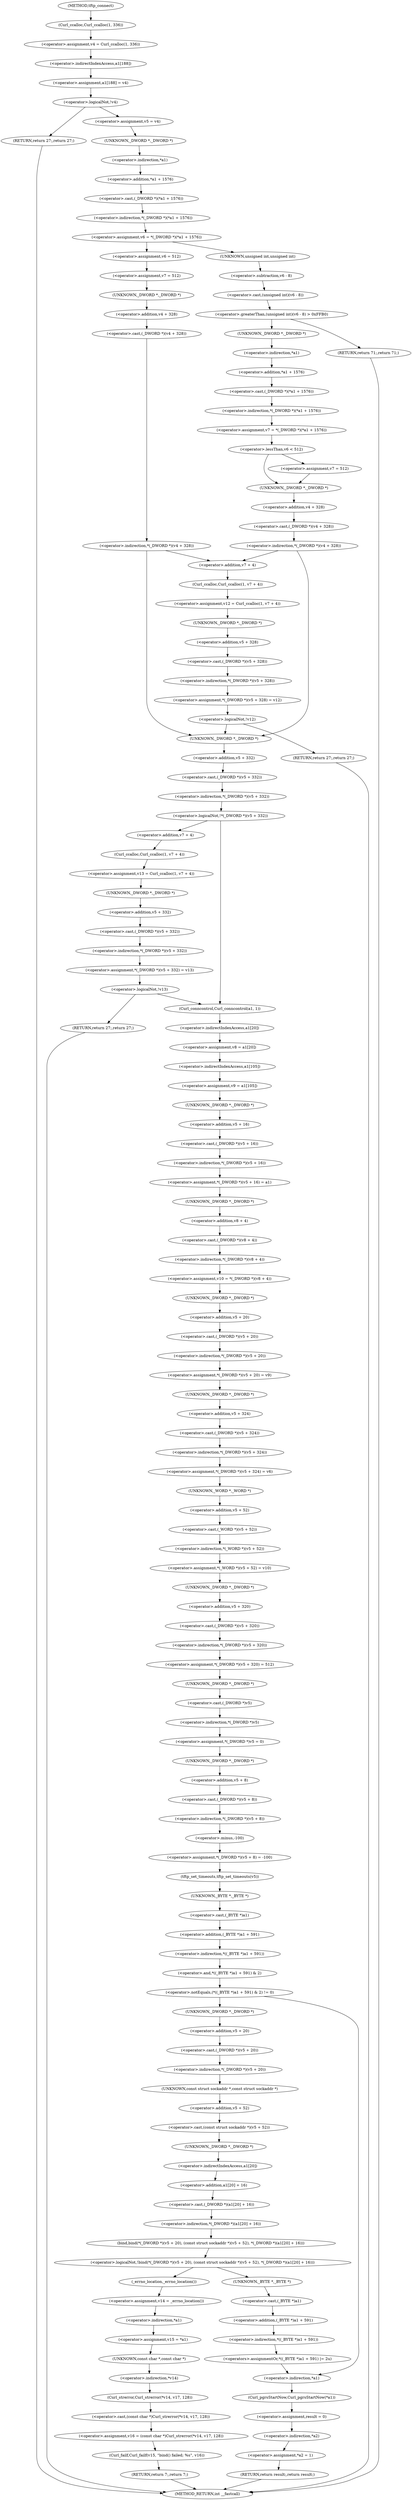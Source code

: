 digraph tftp_connect {  
"1000133" [label = "(<operator>.assignment,v4 = Curl_ccalloc(1, 336))" ]
"1000135" [label = "(Curl_ccalloc,Curl_ccalloc(1, 336))" ]
"1000138" [label = "(<operator>.assignment,a1[188] = v4)" ]
"1000139" [label = "(<operator>.indirectIndexAccess,a1[188])" ]
"1000144" [label = "(<operator>.logicalNot,!v4)" ]
"1000146" [label = "(RETURN,return 27;,return 27;)" ]
"1000148" [label = "(<operator>.assignment,v5 = v4)" ]
"1000151" [label = "(<operator>.assignment,v6 = *(_DWORD *)(*a1 + 1576))" ]
"1000153" [label = "(<operator>.indirection,*(_DWORD *)(*a1 + 1576))" ]
"1000154" [label = "(<operator>.cast,(_DWORD *)(*a1 + 1576))" ]
"1000155" [label = "(UNKNOWN,_DWORD *,_DWORD *)" ]
"1000156" [label = "(<operator>.addition,*a1 + 1576)" ]
"1000157" [label = "(<operator>.indirection,*a1)" ]
"1000164" [label = "(<operator>.greaterThan,(unsigned int)(v6 - 8) > 0xFFB0)" ]
"1000165" [label = "(<operator>.cast,(unsigned int)(v6 - 8))" ]
"1000166" [label = "(UNKNOWN,unsigned int,unsigned int)" ]
"1000167" [label = "(<operator>.subtraction,v6 - 8)" ]
"1000171" [label = "(RETURN,return 71;,return 71;)" ]
"1000173" [label = "(<operator>.assignment,v7 = *(_DWORD *)(*a1 + 1576))" ]
"1000175" [label = "(<operator>.indirection,*(_DWORD *)(*a1 + 1576))" ]
"1000176" [label = "(<operator>.cast,(_DWORD *)(*a1 + 1576))" ]
"1000177" [label = "(UNKNOWN,_DWORD *,_DWORD *)" ]
"1000178" [label = "(<operator>.addition,*a1 + 1576)" ]
"1000179" [label = "(<operator>.indirection,*a1)" ]
"1000183" [label = "(<operator>.lessThan,v6 < 512)" ]
"1000186" [label = "(<operator>.assignment,v7 = 512)" ]
"1000190" [label = "(<operator>.indirection,*(_DWORD *)(v4 + 328))" ]
"1000191" [label = "(<operator>.cast,(_DWORD *)(v4 + 328))" ]
"1000192" [label = "(UNKNOWN,_DWORD *,_DWORD *)" ]
"1000193" [label = "(<operator>.addition,v4 + 328)" ]
"1000199" [label = "(<operator>.assignment,v6 = 512)" ]
"1000202" [label = "(<operator>.assignment,v7 = 512)" ]
"1000206" [label = "(<operator>.indirection,*(_DWORD *)(v4 + 328))" ]
"1000207" [label = "(<operator>.cast,(_DWORD *)(v4 + 328))" ]
"1000208" [label = "(UNKNOWN,_DWORD *,_DWORD *)" ]
"1000209" [label = "(<operator>.addition,v4 + 328)" ]
"1000213" [label = "(<operator>.assignment,v12 = Curl_ccalloc(1, v7 + 4))" ]
"1000215" [label = "(Curl_ccalloc,Curl_ccalloc(1, v7 + 4))" ]
"1000217" [label = "(<operator>.addition,v7 + 4)" ]
"1000220" [label = "(<operator>.assignment,*(_DWORD *)(v5 + 328) = v12)" ]
"1000221" [label = "(<operator>.indirection,*(_DWORD *)(v5 + 328))" ]
"1000222" [label = "(<operator>.cast,(_DWORD *)(v5 + 328))" ]
"1000223" [label = "(UNKNOWN,_DWORD *,_DWORD *)" ]
"1000224" [label = "(<operator>.addition,v5 + 328)" ]
"1000229" [label = "(<operator>.logicalNot,!v12)" ]
"1000231" [label = "(RETURN,return 27;,return 27;)" ]
"1000235" [label = "(<operator>.logicalNot,!*(_DWORD *)(v5 + 332))" ]
"1000236" [label = "(<operator>.indirection,*(_DWORD *)(v5 + 332))" ]
"1000237" [label = "(<operator>.cast,(_DWORD *)(v5 + 332))" ]
"1000238" [label = "(UNKNOWN,_DWORD *,_DWORD *)" ]
"1000239" [label = "(<operator>.addition,v5 + 332)" ]
"1000243" [label = "(<operator>.assignment,v13 = Curl_ccalloc(1, v7 + 4))" ]
"1000245" [label = "(Curl_ccalloc,Curl_ccalloc(1, v7 + 4))" ]
"1000247" [label = "(<operator>.addition,v7 + 4)" ]
"1000250" [label = "(<operator>.assignment,*(_DWORD *)(v5 + 332) = v13)" ]
"1000251" [label = "(<operator>.indirection,*(_DWORD *)(v5 + 332))" ]
"1000252" [label = "(<operator>.cast,(_DWORD *)(v5 + 332))" ]
"1000253" [label = "(UNKNOWN,_DWORD *,_DWORD *)" ]
"1000254" [label = "(<operator>.addition,v5 + 332)" ]
"1000259" [label = "(<operator>.logicalNot,!v13)" ]
"1000261" [label = "(RETURN,return 27;,return 27;)" ]
"1000263" [label = "(Curl_conncontrol,Curl_conncontrol(a1, 1))" ]
"1000266" [label = "(<operator>.assignment,v8 = a1[20])" ]
"1000268" [label = "(<operator>.indirectIndexAccess,a1[20])" ]
"1000271" [label = "(<operator>.assignment,v9 = a1[105])" ]
"1000273" [label = "(<operator>.indirectIndexAccess,a1[105])" ]
"1000276" [label = "(<operator>.assignment,*(_DWORD *)(v5 + 16) = a1)" ]
"1000277" [label = "(<operator>.indirection,*(_DWORD *)(v5 + 16))" ]
"1000278" [label = "(<operator>.cast,(_DWORD *)(v5 + 16))" ]
"1000279" [label = "(UNKNOWN,_DWORD *,_DWORD *)" ]
"1000280" [label = "(<operator>.addition,v5 + 16)" ]
"1000284" [label = "(<operator>.assignment,v10 = *(_DWORD *)(v8 + 4))" ]
"1000286" [label = "(<operator>.indirection,*(_DWORD *)(v8 + 4))" ]
"1000287" [label = "(<operator>.cast,(_DWORD *)(v8 + 4))" ]
"1000288" [label = "(UNKNOWN,_DWORD *,_DWORD *)" ]
"1000289" [label = "(<operator>.addition,v8 + 4)" ]
"1000292" [label = "(<operator>.assignment,*(_DWORD *)(v5 + 20) = v9)" ]
"1000293" [label = "(<operator>.indirection,*(_DWORD *)(v5 + 20))" ]
"1000294" [label = "(<operator>.cast,(_DWORD *)(v5 + 20))" ]
"1000295" [label = "(UNKNOWN,_DWORD *,_DWORD *)" ]
"1000296" [label = "(<operator>.addition,v5 + 20)" ]
"1000300" [label = "(<operator>.assignment,*(_DWORD *)(v5 + 324) = v6)" ]
"1000301" [label = "(<operator>.indirection,*(_DWORD *)(v5 + 324))" ]
"1000302" [label = "(<operator>.cast,(_DWORD *)(v5 + 324))" ]
"1000303" [label = "(UNKNOWN,_DWORD *,_DWORD *)" ]
"1000304" [label = "(<operator>.addition,v5 + 324)" ]
"1000308" [label = "(<operator>.assignment,*(_WORD *)(v5 + 52) = v10)" ]
"1000309" [label = "(<operator>.indirection,*(_WORD *)(v5 + 52))" ]
"1000310" [label = "(<operator>.cast,(_WORD *)(v5 + 52))" ]
"1000311" [label = "(UNKNOWN,_WORD *,_WORD *)" ]
"1000312" [label = "(<operator>.addition,v5 + 52)" ]
"1000316" [label = "(<operator>.assignment,*(_DWORD *)(v5 + 320) = 512)" ]
"1000317" [label = "(<operator>.indirection,*(_DWORD *)(v5 + 320))" ]
"1000318" [label = "(<operator>.cast,(_DWORD *)(v5 + 320))" ]
"1000319" [label = "(UNKNOWN,_DWORD *,_DWORD *)" ]
"1000320" [label = "(<operator>.addition,v5 + 320)" ]
"1000324" [label = "(<operator>.assignment,*(_DWORD *)v5 = 0)" ]
"1000325" [label = "(<operator>.indirection,*(_DWORD *)v5)" ]
"1000326" [label = "(<operator>.cast,(_DWORD *)v5)" ]
"1000327" [label = "(UNKNOWN,_DWORD *,_DWORD *)" ]
"1000330" [label = "(<operator>.assignment,*(_DWORD *)(v5 + 8) = -100)" ]
"1000331" [label = "(<operator>.indirection,*(_DWORD *)(v5 + 8))" ]
"1000332" [label = "(<operator>.cast,(_DWORD *)(v5 + 8))" ]
"1000333" [label = "(UNKNOWN,_DWORD *,_DWORD *)" ]
"1000334" [label = "(<operator>.addition,v5 + 8)" ]
"1000337" [label = "(<operator>.minus,-100)" ]
"1000339" [label = "(tftp_set_timeouts,tftp_set_timeouts(v5))" ]
"1000342" [label = "(<operator>.notEquals,(*((_BYTE *)a1 + 591) & 2) != 0)" ]
"1000343" [label = "(<operator>.and,*((_BYTE *)a1 + 591) & 2)" ]
"1000344" [label = "(<operator>.indirection,*((_BYTE *)a1 + 591))" ]
"1000345" [label = "(<operator>.addition,(_BYTE *)a1 + 591)" ]
"1000346" [label = "(<operator>.cast,(_BYTE *)a1)" ]
"1000347" [label = "(UNKNOWN,_BYTE *,_BYTE *)" ]
"1000354" [label = "(Curl_pgrsStartNow,Curl_pgrsStartNow(*a1))" ]
"1000355" [label = "(<operator>.indirection,*a1)" ]
"1000357" [label = "(<operator>.assignment,result = 0)" ]
"1000360" [label = "(<operator>.assignment,*a2 = 1)" ]
"1000361" [label = "(<operator>.indirection,*a2)" ]
"1000364" [label = "(RETURN,return result;,return result;)" ]
"1000367" [label = "(<operator>.logicalNot,!bind(*(_DWORD *)(v5 + 20), (const struct sockaddr *)(v5 + 52), *(_DWORD *)(a1[20] + 16)))" ]
"1000368" [label = "(bind,bind(*(_DWORD *)(v5 + 20), (const struct sockaddr *)(v5 + 52), *(_DWORD *)(a1[20] + 16)))" ]
"1000369" [label = "(<operator>.indirection,*(_DWORD *)(v5 + 20))" ]
"1000370" [label = "(<operator>.cast,(_DWORD *)(v5 + 20))" ]
"1000371" [label = "(UNKNOWN,_DWORD *,_DWORD *)" ]
"1000372" [label = "(<operator>.addition,v5 + 20)" ]
"1000375" [label = "(<operator>.cast,(const struct sockaddr *)(v5 + 52))" ]
"1000376" [label = "(UNKNOWN,const struct sockaddr *,const struct sockaddr *)" ]
"1000377" [label = "(<operator>.addition,v5 + 52)" ]
"1000380" [label = "(<operator>.indirection,*(_DWORD *)(a1[20] + 16))" ]
"1000381" [label = "(<operator>.cast,(_DWORD *)(a1[20] + 16))" ]
"1000382" [label = "(UNKNOWN,_DWORD *,_DWORD *)" ]
"1000383" [label = "(<operator>.addition,a1[20] + 16)" ]
"1000384" [label = "(<operator>.indirectIndexAccess,a1[20])" ]
"1000389" [label = "(<operators>.assignmentOr,*((_BYTE *)a1 + 591) |= 2u)" ]
"1000390" [label = "(<operator>.indirection,*((_BYTE *)a1 + 591))" ]
"1000391" [label = "(<operator>.addition,(_BYTE *)a1 + 591)" ]
"1000392" [label = "(<operator>.cast,(_BYTE *)a1)" ]
"1000393" [label = "(UNKNOWN,_BYTE *,_BYTE *)" ]
"1000398" [label = "(<operator>.assignment,v14 = _errno_location())" ]
"1000400" [label = "(_errno_location,_errno_location())" ]
"1000401" [label = "(<operator>.assignment,v15 = *a1)" ]
"1000403" [label = "(<operator>.indirection,*a1)" ]
"1000405" [label = "(<operator>.assignment,v16 = (const char *)Curl_strerror(*v14, v17, 128))" ]
"1000407" [label = "(<operator>.cast,(const char *)Curl_strerror(*v14, v17, 128))" ]
"1000408" [label = "(UNKNOWN,const char *,const char *)" ]
"1000409" [label = "(Curl_strerror,Curl_strerror(*v14, v17, 128))" ]
"1000410" [label = "(<operator>.indirection,*v14)" ]
"1000414" [label = "(Curl_failf,Curl_failf(v15, \"bind() failed; %s\", v16))" ]
"1000418" [label = "(RETURN,return 7;,return 7;)" ]
"1000115" [label = "(METHOD,tftp_connect)" ]
"1000420" [label = "(METHOD_RETURN,int __fastcall)" ]
  "1000133" -> "1000139" 
  "1000135" -> "1000133" 
  "1000138" -> "1000144" 
  "1000139" -> "1000138" 
  "1000144" -> "1000146" 
  "1000144" -> "1000148" 
  "1000146" -> "1000420" 
  "1000148" -> "1000155" 
  "1000151" -> "1000166" 
  "1000151" -> "1000199" 
  "1000153" -> "1000151" 
  "1000154" -> "1000153" 
  "1000155" -> "1000157" 
  "1000156" -> "1000154" 
  "1000157" -> "1000156" 
  "1000164" -> "1000171" 
  "1000164" -> "1000177" 
  "1000165" -> "1000164" 
  "1000166" -> "1000167" 
  "1000167" -> "1000165" 
  "1000171" -> "1000420" 
  "1000173" -> "1000183" 
  "1000175" -> "1000173" 
  "1000176" -> "1000175" 
  "1000177" -> "1000179" 
  "1000178" -> "1000176" 
  "1000179" -> "1000178" 
  "1000183" -> "1000192" 
  "1000183" -> "1000186" 
  "1000186" -> "1000192" 
  "1000190" -> "1000238" 
  "1000190" -> "1000217" 
  "1000191" -> "1000190" 
  "1000192" -> "1000193" 
  "1000193" -> "1000191" 
  "1000199" -> "1000202" 
  "1000202" -> "1000208" 
  "1000206" -> "1000238" 
  "1000206" -> "1000217" 
  "1000207" -> "1000206" 
  "1000208" -> "1000209" 
  "1000209" -> "1000207" 
  "1000213" -> "1000223" 
  "1000215" -> "1000213" 
  "1000217" -> "1000215" 
  "1000220" -> "1000229" 
  "1000221" -> "1000220" 
  "1000222" -> "1000221" 
  "1000223" -> "1000224" 
  "1000224" -> "1000222" 
  "1000229" -> "1000231" 
  "1000229" -> "1000238" 
  "1000231" -> "1000420" 
  "1000235" -> "1000247" 
  "1000235" -> "1000263" 
  "1000236" -> "1000235" 
  "1000237" -> "1000236" 
  "1000238" -> "1000239" 
  "1000239" -> "1000237" 
  "1000243" -> "1000253" 
  "1000245" -> "1000243" 
  "1000247" -> "1000245" 
  "1000250" -> "1000259" 
  "1000251" -> "1000250" 
  "1000252" -> "1000251" 
  "1000253" -> "1000254" 
  "1000254" -> "1000252" 
  "1000259" -> "1000261" 
  "1000259" -> "1000263" 
  "1000261" -> "1000420" 
  "1000263" -> "1000268" 
  "1000266" -> "1000273" 
  "1000268" -> "1000266" 
  "1000271" -> "1000279" 
  "1000273" -> "1000271" 
  "1000276" -> "1000288" 
  "1000277" -> "1000276" 
  "1000278" -> "1000277" 
  "1000279" -> "1000280" 
  "1000280" -> "1000278" 
  "1000284" -> "1000295" 
  "1000286" -> "1000284" 
  "1000287" -> "1000286" 
  "1000288" -> "1000289" 
  "1000289" -> "1000287" 
  "1000292" -> "1000303" 
  "1000293" -> "1000292" 
  "1000294" -> "1000293" 
  "1000295" -> "1000296" 
  "1000296" -> "1000294" 
  "1000300" -> "1000311" 
  "1000301" -> "1000300" 
  "1000302" -> "1000301" 
  "1000303" -> "1000304" 
  "1000304" -> "1000302" 
  "1000308" -> "1000319" 
  "1000309" -> "1000308" 
  "1000310" -> "1000309" 
  "1000311" -> "1000312" 
  "1000312" -> "1000310" 
  "1000316" -> "1000327" 
  "1000317" -> "1000316" 
  "1000318" -> "1000317" 
  "1000319" -> "1000320" 
  "1000320" -> "1000318" 
  "1000324" -> "1000333" 
  "1000325" -> "1000324" 
  "1000326" -> "1000325" 
  "1000327" -> "1000326" 
  "1000330" -> "1000339" 
  "1000331" -> "1000337" 
  "1000332" -> "1000331" 
  "1000333" -> "1000334" 
  "1000334" -> "1000332" 
  "1000337" -> "1000330" 
  "1000339" -> "1000347" 
  "1000342" -> "1000371" 
  "1000342" -> "1000355" 
  "1000343" -> "1000342" 
  "1000344" -> "1000343" 
  "1000345" -> "1000344" 
  "1000346" -> "1000345" 
  "1000347" -> "1000346" 
  "1000354" -> "1000357" 
  "1000355" -> "1000354" 
  "1000357" -> "1000361" 
  "1000360" -> "1000364" 
  "1000361" -> "1000360" 
  "1000364" -> "1000420" 
  "1000367" -> "1000393" 
  "1000367" -> "1000400" 
  "1000368" -> "1000367" 
  "1000369" -> "1000376" 
  "1000370" -> "1000369" 
  "1000371" -> "1000372" 
  "1000372" -> "1000370" 
  "1000375" -> "1000382" 
  "1000376" -> "1000377" 
  "1000377" -> "1000375" 
  "1000380" -> "1000368" 
  "1000381" -> "1000380" 
  "1000382" -> "1000384" 
  "1000383" -> "1000381" 
  "1000384" -> "1000383" 
  "1000389" -> "1000355" 
  "1000390" -> "1000389" 
  "1000391" -> "1000390" 
  "1000392" -> "1000391" 
  "1000393" -> "1000392" 
  "1000398" -> "1000403" 
  "1000400" -> "1000398" 
  "1000401" -> "1000408" 
  "1000403" -> "1000401" 
  "1000405" -> "1000414" 
  "1000407" -> "1000405" 
  "1000408" -> "1000410" 
  "1000409" -> "1000407" 
  "1000410" -> "1000409" 
  "1000414" -> "1000418" 
  "1000418" -> "1000420" 
  "1000115" -> "1000135" 
}
